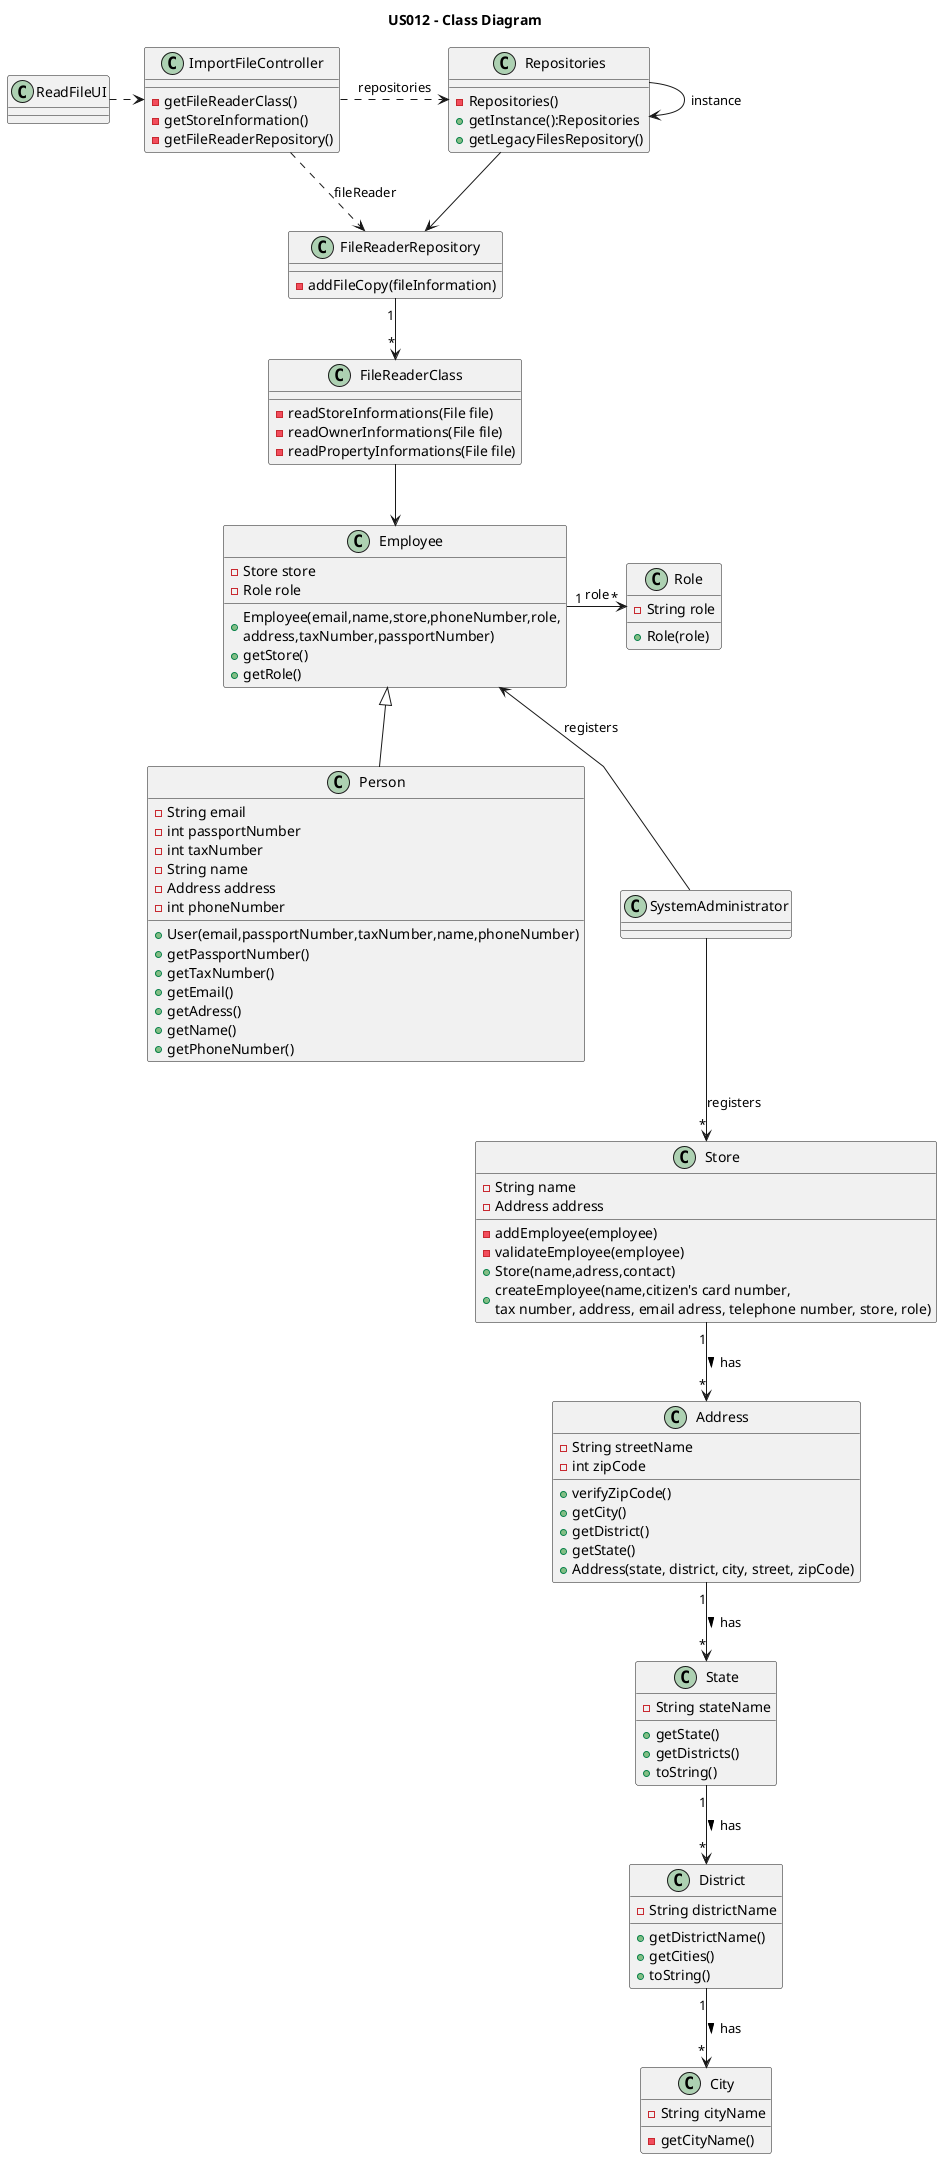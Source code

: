 @startuml

title US012 - Class Diagram

skinparam packageStyle rectangle
skinparam shadowing false
skinparam linetype polyline

class Role {
    - String role
    + Role(role)
}

class State {
    - String stateName

    + getState()
    + getDistricts()
    + toString()
}

class District {
    - String districtName


    + getDistrictName()
    + getCities()
    + toString()
}

class City {
    - String cityName

    - getCityName()
}

class Address {
    - String streetName
    - int zipCode

    + verifyZipCode()
    + getCity()
    + getDistrict()
    + getState()
    + Address(state, district, city, street, zipCode)
}



class Person {
    - String email
    - int passportNumber
    - int taxNumber
    - String name
    - Address address
    - int phoneNumber

    + User(email,passportNumber,taxNumber,name,phoneNumber)
    + getPassportNumber()
    + getTaxNumber()
    + getEmail()
    + getAdress()
    + getName()
    + getPhoneNumber()
}

class Employee {
    - Store store
    - Role role
    + Employee(email,name,store,phoneNumber,role,\naddress,taxNumber,passportNumber)
    + getStore()
    + getRole()
}

class Store {
    - String name
    - Address address
    - addEmployee(employee)
    - validateEmployee(employee)
    + Store(name,adress,contact)
    + createEmployee(name,citizen's card number, \ntax number, address, email adress, telephone number, store, role)
}

class Repositories {
    - Repositories()
    + getInstance():Repositories
    + getLegacyFilesRepository()
}

class FileReaderRepository {
    - addFileCopy(fileInformation)
}

class ImportFileController {
    - getFileReaderClass()
    - getStoreInformation()
    - getFileReaderRepository()
}

class ReadFileUI {
}

class FileReaderClass {
    - readStoreInformations(File file)
    - readOwnerInformations(File file)
    - readPropertyInformations(File file)
}

class SystemAdministrator {

}

ReadFileUI .> ImportFileController
ImportFileController .> Repositories : repositories
ImportFileController ..> FileReaderRepository : fileReader
Repositories -> Repositories : instance
Repositories --> FileReaderRepository
FileReaderRepository "1" --> "*" FileReaderClass
FileReaderClass --> Employee
Employee <-- SystemAdministrator : registers
Employee "1" -> "*" Role : role
Employee <|-- Person
SystemAdministrator -->  "*" Store : registers
Store "1" --> "*" Address : has >
Address "1" --> "*" State : has >
State "1" --> "*" District : has >
District "1" --> "*" City : has >


@enduml